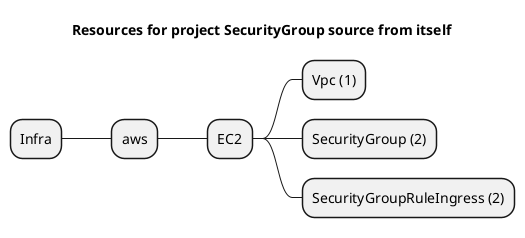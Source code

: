 @startmindmap
title Resources for project SecurityGroup source from itself
skinparam monochrome true
+ Infra
++ aws
+++ EC2
++++ Vpc (1)
++++ SecurityGroup (2)
++++ SecurityGroupRuleIngress (2)
@endmindmap